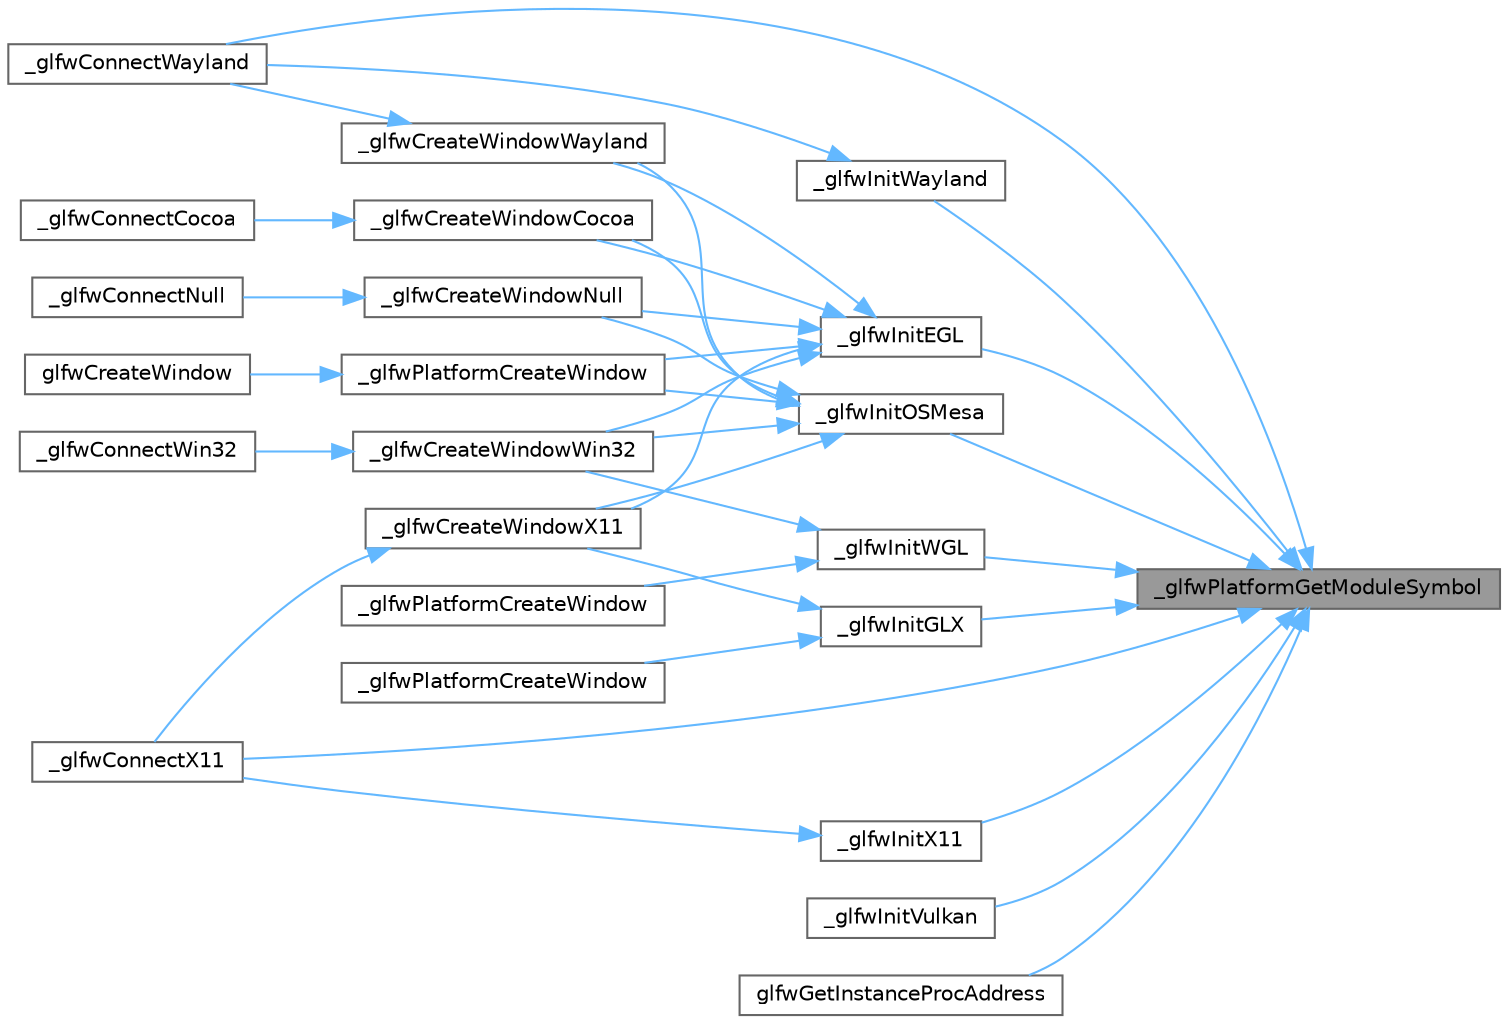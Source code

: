 digraph "_glfwPlatformGetModuleSymbol"
{
 // LATEX_PDF_SIZE
  bgcolor="transparent";
  edge [fontname=Helvetica,fontsize=10,labelfontname=Helvetica,labelfontsize=10];
  node [fontname=Helvetica,fontsize=10,shape=box,height=0.2,width=0.4];
  rankdir="RL";
  Node1 [id="Node000001",label="_glfwPlatformGetModuleSymbol",height=0.2,width=0.4,color="gray40", fillcolor="grey60", style="filled", fontcolor="black",tooltip=" "];
  Node1 -> Node2 [id="edge69_Node000001_Node000002",dir="back",color="steelblue1",style="solid",tooltip=" "];
  Node2 [id="Node000002",label="_glfwConnectWayland",height=0.2,width=0.4,color="grey40", fillcolor="white", style="filled",URL="$_classes_2lib_2external_2glfw_2src_2wl__init_8c.html#aa808bd5a1ba23557d20738142c2066e7",tooltip=" "];
  Node1 -> Node3 [id="edge70_Node000001_Node000003",dir="back",color="steelblue1",style="solid",tooltip=" "];
  Node3 [id="Node000003",label="_glfwConnectX11",height=0.2,width=0.4,color="grey40", fillcolor="white", style="filled",URL="$_classes_2lib_2external_2glfw_2src_2x11__init_8c.html#a3ef34494ec1a6b49e24c3139b0bbdb56",tooltip=" "];
  Node1 -> Node4 [id="edge71_Node000001_Node000004",dir="back",color="steelblue1",style="solid",tooltip=" "];
  Node4 [id="Node000004",label="_glfwInitEGL",height=0.2,width=0.4,color="grey40", fillcolor="white", style="filled",URL="$_classes_2lib_2external_2glfw_2src_2egl__context_8c.html#ad83def5c7af30c3bfcc9371712ba96ac",tooltip=" "];
  Node4 -> Node5 [id="edge72_Node000004_Node000005",dir="back",color="steelblue1",style="solid",tooltip=" "];
  Node5 [id="Node000005",label="_glfwCreateWindowCocoa",height=0.2,width=0.4,color="grey40", fillcolor="white", style="filled",URL="$lib_2external_2glfw_2src_2cocoa__window_8m.html#af71c40d88401e7350c476100f5fa8a18",tooltip=" "];
  Node5 -> Node6 [id="edge73_Node000005_Node000006",dir="back",color="steelblue1",style="solid",tooltip=" "];
  Node6 [id="Node000006",label="_glfwConnectCocoa",height=0.2,width=0.4,color="grey40", fillcolor="white", style="filled",URL="$_classes_2lib_2external_2glfw_2src_2cocoa__init_8m.html#ae2c18e6b1b4087349db05fc416f94d77",tooltip=" "];
  Node4 -> Node7 [id="edge74_Node000004_Node000007",dir="back",color="steelblue1",style="solid",tooltip=" "];
  Node7 [id="Node000007",label="_glfwCreateWindowNull",height=0.2,width=0.4,color="grey40", fillcolor="white", style="filled",URL="$lib_2external_2glfw_2src_2null__window_8c.html#a6880d39db512be322b198334a1fa9036",tooltip=" "];
  Node7 -> Node8 [id="edge75_Node000007_Node000008",dir="back",color="steelblue1",style="solid",tooltip=" "];
  Node8 [id="Node000008",label="_glfwConnectNull",height=0.2,width=0.4,color="grey40", fillcolor="white", style="filled",URL="$_classes_2lib_2external_2glfw_2src_2null__init_8c.html#ab1d5e6831b39be2c5c38a03e6c2d0b86",tooltip=" "];
  Node4 -> Node9 [id="edge76_Node000004_Node000009",dir="back",color="steelblue1",style="solid",tooltip=" "];
  Node9 [id="Node000009",label="_glfwCreateWindowWayland",height=0.2,width=0.4,color="grey40", fillcolor="white", style="filled",URL="$lib_2external_2glfw_2src_2wl__window_8c.html#a927415ac08da464823db3cd2ee13a9ad",tooltip=" "];
  Node9 -> Node2 [id="edge77_Node000009_Node000002",dir="back",color="steelblue1",style="solid",tooltip=" "];
  Node4 -> Node10 [id="edge78_Node000004_Node000010",dir="back",color="steelblue1",style="solid",tooltip=" "];
  Node10 [id="Node000010",label="_glfwCreateWindowWin32",height=0.2,width=0.4,color="grey40", fillcolor="white", style="filled",URL="$lib_2external_2glfw_2src_2win32__window_8c.html#a011ff055f93aa3972386e813421035a2",tooltip=" "];
  Node10 -> Node11 [id="edge79_Node000010_Node000011",dir="back",color="steelblue1",style="solid",tooltip=" "];
  Node11 [id="Node000011",label="_glfwConnectWin32",height=0.2,width=0.4,color="grey40", fillcolor="white", style="filled",URL="$_classes_2lib_2external_2glfw_2src_2win32__init_8c.html#a3c83872580850a72c3cde2861fdc229f",tooltip=" "];
  Node4 -> Node12 [id="edge80_Node000004_Node000012",dir="back",color="steelblue1",style="solid",tooltip=" "];
  Node12 [id="Node000012",label="_glfwCreateWindowX11",height=0.2,width=0.4,color="grey40", fillcolor="white", style="filled",URL="$lib_2external_2glfw_2src_2x11__window_8c.html#a69393b1547bf91be42b894dcc6aec3ba",tooltip=" "];
  Node12 -> Node3 [id="edge81_Node000012_Node000003",dir="back",color="steelblue1",style="solid",tooltip=" "];
  Node4 -> Node13 [id="edge82_Node000004_Node000013",dir="back",color="steelblue1",style="solid",tooltip=" "];
  Node13 [id="Node000013",label="_glfwPlatformCreateWindow",height=0.2,width=0.4,color="grey40", fillcolor="white", style="filled",URL="$_classes_2lib_2raylib_2src_2external_2glfw_2src_2cocoa__window_8m.html#ad7f9fd053009c1add7335c8ef4f94d4f",tooltip=" "];
  Node13 -> Node14 [id="edge83_Node000013_Node000014",dir="back",color="steelblue1",style="solid",tooltip=" "];
  Node14 [id="Node000014",label="glfwCreateWindow",height=0.2,width=0.4,color="grey40", fillcolor="white", style="filled",URL="$group__window.html#gaaccd00fafe81e2db94e8cdf55721e055",tooltip="Creates a window and its associated context."];
  Node1 -> Node15 [id="edge84_Node000001_Node000015",dir="back",color="steelblue1",style="solid",tooltip=" "];
  Node15 [id="Node000015",label="_glfwInitGLX",height=0.2,width=0.4,color="grey40", fillcolor="white", style="filled",URL="$_classes_2lib_2external_2glfw_2src_2glx__context_8c.html#aa09f3a63c501002a611c7bf6953207fa",tooltip=" "];
  Node15 -> Node12 [id="edge85_Node000015_Node000012",dir="back",color="steelblue1",style="solid",tooltip=" "];
  Node15 -> Node16 [id="edge86_Node000015_Node000016",dir="back",color="steelblue1",style="solid",tooltip=" "];
  Node16 [id="Node000016",label="_glfwPlatformCreateWindow",height=0.2,width=0.4,color="grey40", fillcolor="white", style="filled",URL="$_classes_2lib_2raylib_2src_2external_2glfw_2src_2x11__window_8c.html#ad7f9fd053009c1add7335c8ef4f94d4f",tooltip=" "];
  Node1 -> Node17 [id="edge87_Node000001_Node000017",dir="back",color="steelblue1",style="solid",tooltip=" "];
  Node17 [id="Node000017",label="_glfwInitOSMesa",height=0.2,width=0.4,color="grey40", fillcolor="white", style="filled",URL="$_old_2_classes_2lib_2raylib_2src_2external_2glfw_2src_2osmesa__context_8c.html#a9dd1594b1f8991f90844fbeb4a664163",tooltip=" "];
  Node17 -> Node5 [id="edge88_Node000017_Node000005",dir="back",color="steelblue1",style="solid",tooltip=" "];
  Node17 -> Node7 [id="edge89_Node000017_Node000007",dir="back",color="steelblue1",style="solid",tooltip=" "];
  Node17 -> Node9 [id="edge90_Node000017_Node000009",dir="back",color="steelblue1",style="solid",tooltip=" "];
  Node17 -> Node10 [id="edge91_Node000017_Node000010",dir="back",color="steelblue1",style="solid",tooltip=" "];
  Node17 -> Node12 [id="edge92_Node000017_Node000012",dir="back",color="steelblue1",style="solid",tooltip=" "];
  Node17 -> Node13 [id="edge93_Node000017_Node000013",dir="back",color="steelblue1",style="solid",tooltip=" "];
  Node1 -> Node18 [id="edge94_Node000001_Node000018",dir="back",color="steelblue1",style="solid",tooltip=" "];
  Node18 [id="Node000018",label="_glfwInitVulkan",height=0.2,width=0.4,color="grey40", fillcolor="white", style="filled",URL="$_old_2_classes_2lib_2raylib_2src_2external_2glfw_2src_2vulkan_8c.html#a3e82e6d9f82e3052943978e803bccef5",tooltip=" "];
  Node1 -> Node19 [id="edge95_Node000001_Node000019",dir="back",color="steelblue1",style="solid",tooltip=" "];
  Node19 [id="Node000019",label="_glfwInitWayland",height=0.2,width=0.4,color="grey40", fillcolor="white", style="filled",URL="$_classes_2lib_2external_2glfw_2src_2wl__init_8c.html#a8d640825daae6f39a0c20edba245470d",tooltip=" "];
  Node19 -> Node2 [id="edge96_Node000019_Node000002",dir="back",color="steelblue1",style="solid",tooltip=" "];
  Node1 -> Node20 [id="edge97_Node000001_Node000020",dir="back",color="steelblue1",style="solid",tooltip=" "];
  Node20 [id="Node000020",label="_glfwInitWGL",height=0.2,width=0.4,color="grey40", fillcolor="white", style="filled",URL="$_classes_2lib_2external_2glfw_2src_2wgl__context_8c.html#ac60452e7fb9f2b0fdc2050999a889fe1",tooltip=" "];
  Node20 -> Node10 [id="edge98_Node000020_Node000010",dir="back",color="steelblue1",style="solid",tooltip=" "];
  Node20 -> Node21 [id="edge99_Node000020_Node000021",dir="back",color="steelblue1",style="solid",tooltip=" "];
  Node21 [id="Node000021",label="_glfwPlatformCreateWindow",height=0.2,width=0.4,color="grey40", fillcolor="white", style="filled",URL="$_classes_2lib_2raylib_2src_2external_2glfw_2src_2win32__window_8c.html#ad7f9fd053009c1add7335c8ef4f94d4f",tooltip=" "];
  Node1 -> Node22 [id="edge100_Node000001_Node000022",dir="back",color="steelblue1",style="solid",tooltip=" "];
  Node22 [id="Node000022",label="_glfwInitX11",height=0.2,width=0.4,color="grey40", fillcolor="white", style="filled",URL="$_classes_2lib_2external_2glfw_2src_2x11__init_8c.html#af20065dc55a35809e4ba688ec0142ada",tooltip=" "];
  Node22 -> Node3 [id="edge101_Node000022_Node000003",dir="back",color="steelblue1",style="solid",tooltip=" "];
  Node1 -> Node23 [id="edge102_Node000001_Node000023",dir="back",color="steelblue1",style="solid",tooltip=" "];
  Node23 [id="Node000023",label="glfwGetInstanceProcAddress",height=0.2,width=0.4,color="grey40", fillcolor="white", style="filled",URL="$_classes_2lib_2external_2glfw_2src_2vulkan_8c.html#ab1fbd7c0ba5c40c91c6b85b897364039",tooltip=" "];
}
